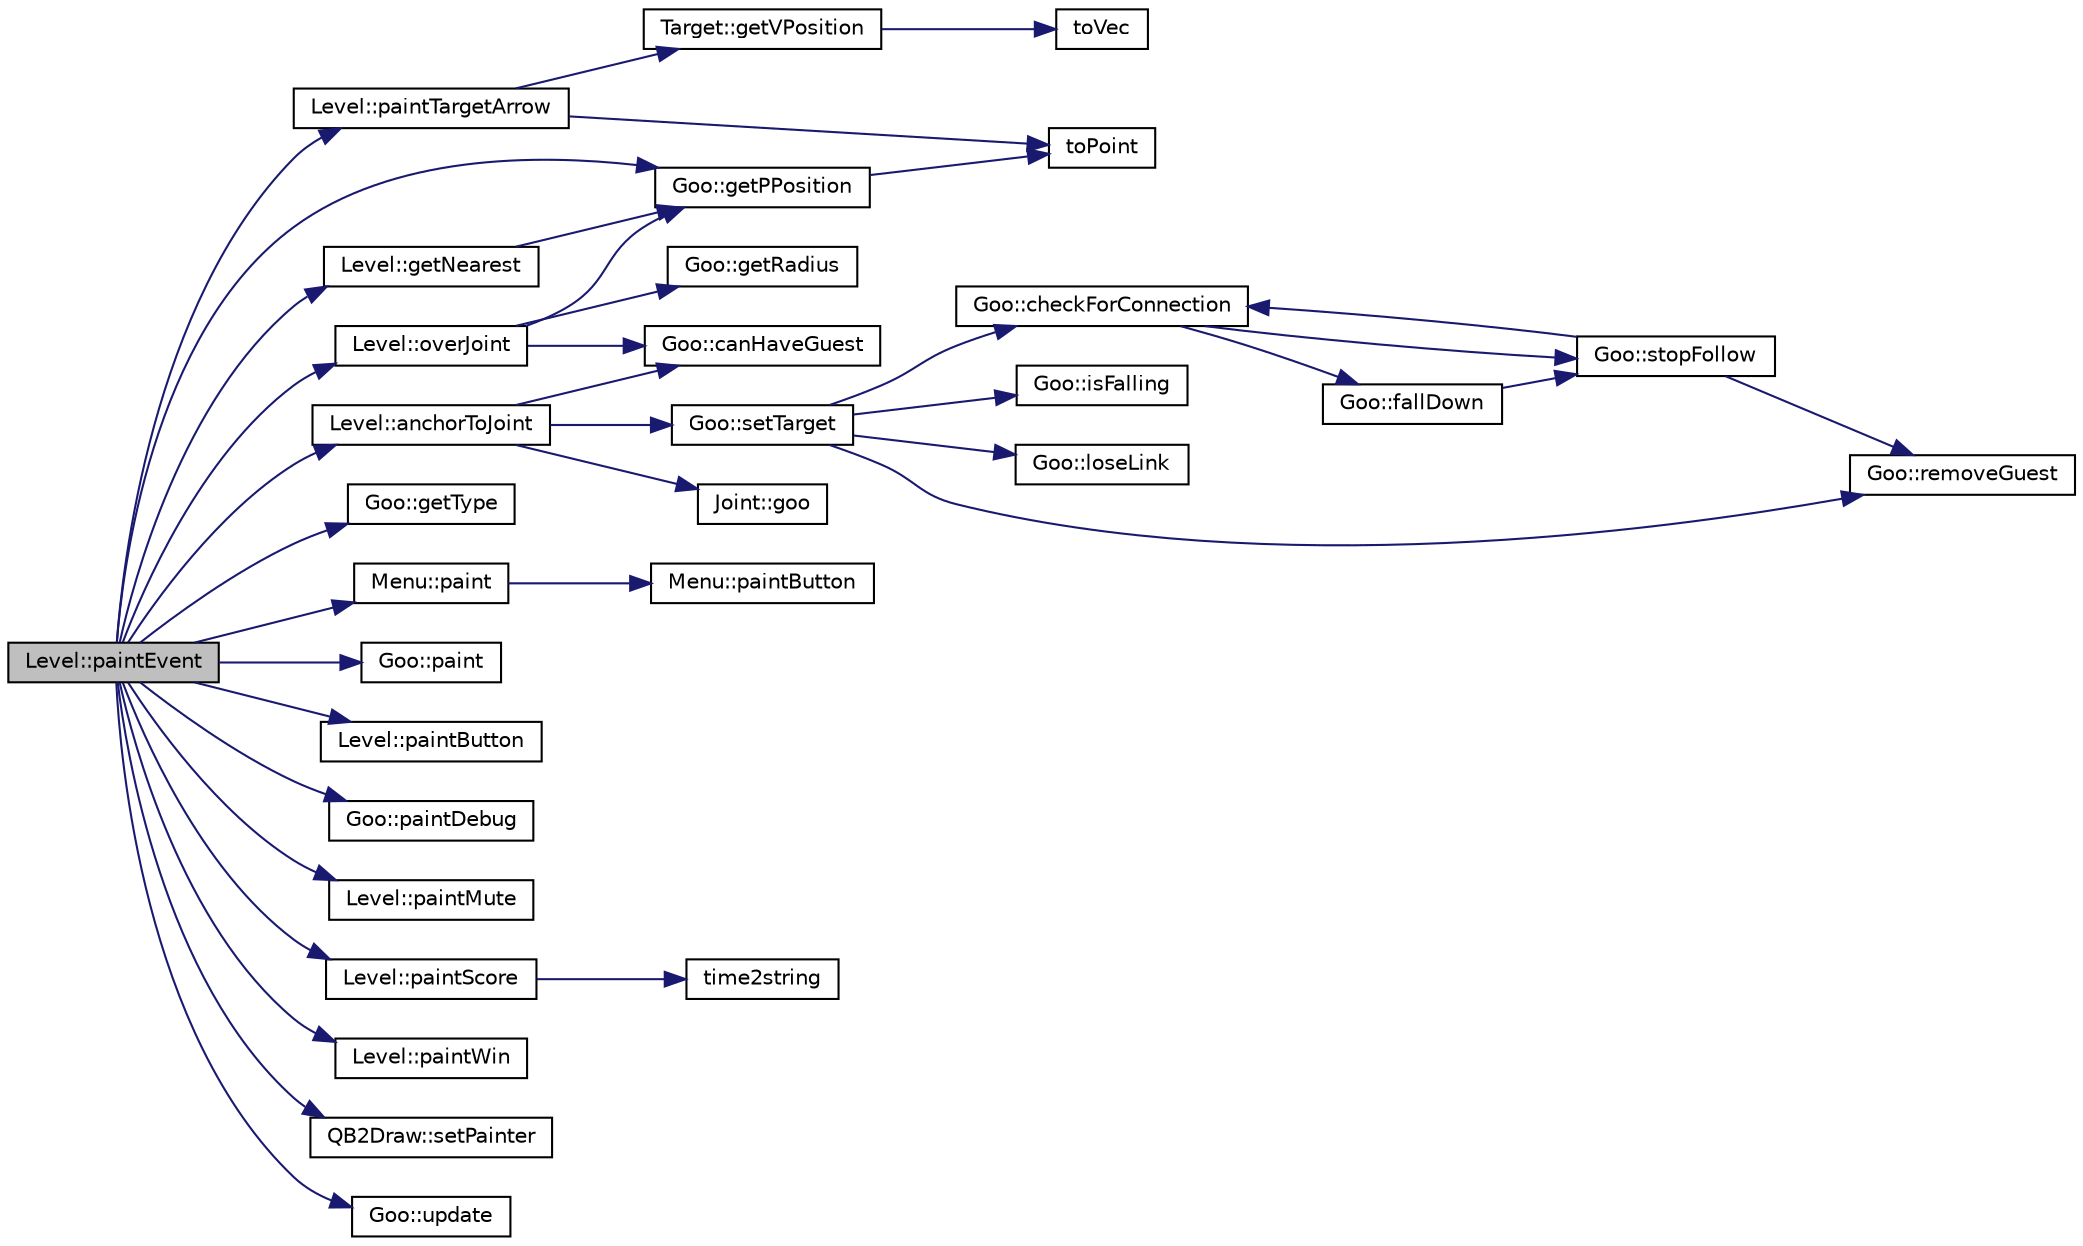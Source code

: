 digraph G
{
  edge [fontname="Helvetica",fontsize="10",labelfontname="Helvetica",labelfontsize="10"];
  node [fontname="Helvetica",fontsize="10",shape=record];
  rankdir="LR";
  Node1 [label="Level::paintEvent",height=0.2,width=0.4,color="black", fillcolor="grey75", style="filled" fontcolor="black"];
  Node1 -> Node2 [color="midnightblue",fontsize="10",style="solid",fontname="Helvetica"];
  Node2 [label="Level::anchorToJoint",height=0.2,width=0.4,color="black", fillcolor="white", style="filled",URL="$classLevel.html#a20f76bdfac82b0edaf51a4a5b8c57131"];
  Node2 -> Node3 [color="midnightblue",fontsize="10",style="solid",fontname="Helvetica"];
  Node3 [label="Goo::canHaveGuest",height=0.2,width=0.4,color="black", fillcolor="white", style="filled",URL="$classGoo.html#adffdee25f5a524db989cdbd9f4536857"];
  Node2 -> Node4 [color="midnightblue",fontsize="10",style="solid",fontname="Helvetica"];
  Node4 [label="Joint::goo",height=0.2,width=0.4,color="black", fillcolor="white", style="filled",URL="$classJoint.html#a416d1c81bc445d2d92c30111dca84505"];
  Node2 -> Node5 [color="midnightblue",fontsize="10",style="solid",fontname="Helvetica"];
  Node5 [label="Goo::setTarget",height=0.2,width=0.4,color="black", fillcolor="white", style="filled",URL="$classGoo.html#add721a1deb890d600e912c3060322d5a"];
  Node5 -> Node6 [color="midnightblue",fontsize="10",style="solid",fontname="Helvetica"];
  Node6 [label="Goo::checkForConnection",height=0.2,width=0.4,color="black", fillcolor="white", style="filled",URL="$classGoo.html#abfc4ee3aa7503c26f1bd4e2024f666e4"];
  Node6 -> Node7 [color="midnightblue",fontsize="10",style="solid",fontname="Helvetica"];
  Node7 [label="Goo::fallDown",height=0.2,width=0.4,color="black", fillcolor="white", style="filled",URL="$classGoo.html#aefb4ce872af2583c479f2b41d9b494ab"];
  Node7 -> Node8 [color="midnightblue",fontsize="10",style="solid",fontname="Helvetica"];
  Node8 [label="Goo::stopFollow",height=0.2,width=0.4,color="black", fillcolor="white", style="filled",URL="$classGoo.html#a83a93e67d95635456f9bf4bcfb1ccf32"];
  Node8 -> Node6 [color="midnightblue",fontsize="10",style="solid",fontname="Helvetica"];
  Node8 -> Node9 [color="midnightblue",fontsize="10",style="solid",fontname="Helvetica"];
  Node9 [label="Goo::removeGuest",height=0.2,width=0.4,color="black", fillcolor="white", style="filled",URL="$classGoo.html#a048114698e7a5f9912bfc09f19470264"];
  Node6 -> Node8 [color="midnightblue",fontsize="10",style="solid",fontname="Helvetica"];
  Node5 -> Node10 [color="midnightblue",fontsize="10",style="solid",fontname="Helvetica"];
  Node10 [label="Goo::isFalling",height=0.2,width=0.4,color="black", fillcolor="white", style="filled",URL="$classGoo.html#a53158659a709175d3ed4f93a62eced46"];
  Node5 -> Node11 [color="midnightblue",fontsize="10",style="solid",fontname="Helvetica"];
  Node11 [label="Goo::loseLink",height=0.2,width=0.4,color="black", fillcolor="white", style="filled",URL="$classGoo.html#a8dbb600f747f7e1bd4bc47629cbc9ec9"];
  Node5 -> Node9 [color="midnightblue",fontsize="10",style="solid",fontname="Helvetica"];
  Node1 -> Node12 [color="midnightblue",fontsize="10",style="solid",fontname="Helvetica"];
  Node12 [label="Level::getNearest",height=0.2,width=0.4,color="black", fillcolor="white", style="filled",URL="$classLevel.html#aca74107009f4e400228f604a33a7dceb"];
  Node12 -> Node13 [color="midnightblue",fontsize="10",style="solid",fontname="Helvetica"];
  Node13 [label="Goo::getPPosition",height=0.2,width=0.4,color="black", fillcolor="white", style="filled",URL="$classGoo.html#a7396488f837512c3e887f15fb82dcb8f"];
  Node13 -> Node14 [color="midnightblue",fontsize="10",style="solid",fontname="Helvetica"];
  Node14 [label="toPoint",height=0.2,width=0.4,color="black", fillcolor="white", style="filled",URL="$tools_8h.html#a94f703d943194650c89dfc581bab6b14",tooltip="Convert a b2Vec2 in a QPoint."];
  Node1 -> Node13 [color="midnightblue",fontsize="10",style="solid",fontname="Helvetica"];
  Node1 -> Node15 [color="midnightblue",fontsize="10",style="solid",fontname="Helvetica"];
  Node15 [label="Goo::getType",height=0.2,width=0.4,color="black", fillcolor="white", style="filled",URL="$classGoo.html#a8cac492322c2dad97fe6cbb5aedac425"];
  Node1 -> Node16 [color="midnightblue",fontsize="10",style="solid",fontname="Helvetica"];
  Node16 [label="Level::overJoint",height=0.2,width=0.4,color="black", fillcolor="white", style="filled",URL="$classLevel.html#a4b6b70d2128a700906103c5b5c415f9e"];
  Node16 -> Node3 [color="midnightblue",fontsize="10",style="solid",fontname="Helvetica"];
  Node16 -> Node13 [color="midnightblue",fontsize="10",style="solid",fontname="Helvetica"];
  Node16 -> Node17 [color="midnightblue",fontsize="10",style="solid",fontname="Helvetica"];
  Node17 [label="Goo::getRadius",height=0.2,width=0.4,color="black", fillcolor="white", style="filled",URL="$classGoo.html#ad0a35947fd97bfef88a7dc9b340536e0"];
  Node1 -> Node18 [color="midnightblue",fontsize="10",style="solid",fontname="Helvetica"];
  Node18 [label="Menu::paint",height=0.2,width=0.4,color="black", fillcolor="white", style="filled",URL="$classMenu.html#a8231752f24c26788f51dfa86e18800a4"];
  Node18 -> Node19 [color="midnightblue",fontsize="10",style="solid",fontname="Helvetica"];
  Node19 [label="Menu::paintButton",height=0.2,width=0.4,color="black", fillcolor="white", style="filled",URL="$classMenu.html#a1b5ef374a7186fcaffe03124e7918675"];
  Node1 -> Node20 [color="midnightblue",fontsize="10",style="solid",fontname="Helvetica"];
  Node20 [label="Goo::paint",height=0.2,width=0.4,color="black", fillcolor="white", style="filled",URL="$classGoo.html#abe23b0dfb59c19ea022d8544d9a1a28d"];
  Node1 -> Node21 [color="midnightblue",fontsize="10",style="solid",fontname="Helvetica"];
  Node21 [label="Level::paintButton",height=0.2,width=0.4,color="black", fillcolor="white", style="filled",URL="$classLevel.html#a45b69bd698f91d77ddd8c0a3fa65757b"];
  Node1 -> Node22 [color="midnightblue",fontsize="10",style="solid",fontname="Helvetica"];
  Node22 [label="Goo::paintDebug",height=0.2,width=0.4,color="black", fillcolor="white", style="filled",URL="$classGoo.html#a920ed98814c678fcd7d40056817c3418"];
  Node1 -> Node23 [color="midnightblue",fontsize="10",style="solid",fontname="Helvetica"];
  Node23 [label="Level::paintMute",height=0.2,width=0.4,color="black", fillcolor="white", style="filled",URL="$classLevel.html#a9b50455f694449e0301ad588012ce439"];
  Node1 -> Node24 [color="midnightblue",fontsize="10",style="solid",fontname="Helvetica"];
  Node24 [label="Level::paintScore",height=0.2,width=0.4,color="black", fillcolor="white", style="filled",URL="$classLevel.html#a4c8655478d25d0383071f0153cfe0866"];
  Node24 -> Node25 [color="midnightblue",fontsize="10",style="solid",fontname="Helvetica"];
  Node25 [label="time2string",height=0.2,width=0.4,color="black", fillcolor="white", style="filled",URL="$tools_8cpp.html#ab7835dfd504a7858e48c62bc4f133afe"];
  Node1 -> Node26 [color="midnightblue",fontsize="10",style="solid",fontname="Helvetica"];
  Node26 [label="Level::paintTargetArrow",height=0.2,width=0.4,color="black", fillcolor="white", style="filled",URL="$classLevel.html#a7a1c674b0d37983af6cc463e4b3e9c52"];
  Node26 -> Node27 [color="midnightblue",fontsize="10",style="solid",fontname="Helvetica"];
  Node27 [label="Target::getVPosition",height=0.2,width=0.4,color="black", fillcolor="white", style="filled",URL="$classTarget.html#a90bf685883822cfc1a74e677eb793157"];
  Node27 -> Node28 [color="midnightblue",fontsize="10",style="solid",fontname="Helvetica"];
  Node28 [label="toVec",height=0.2,width=0.4,color="black", fillcolor="white", style="filled",URL="$tools_8h.html#a8dfdc7a5f23df015bdc2dd317531c528",tooltip="Convert a QPoint in a b2Vec2."];
  Node26 -> Node14 [color="midnightblue",fontsize="10",style="solid",fontname="Helvetica"];
  Node1 -> Node29 [color="midnightblue",fontsize="10",style="solid",fontname="Helvetica"];
  Node29 [label="Level::paintWin",height=0.2,width=0.4,color="black", fillcolor="white", style="filled",URL="$classLevel.html#a46bfc6eba32c48ed88463c11ffcdac13"];
  Node1 -> Node30 [color="midnightblue",fontsize="10",style="solid",fontname="Helvetica"];
  Node30 [label="QB2Draw::setPainter",height=0.2,width=0.4,color="black", fillcolor="white", style="filled",URL="$classQB2Draw.html#aefc9c623bee67aae04647f3af527801d"];
  Node1 -> Node31 [color="midnightblue",fontsize="10",style="solid",fontname="Helvetica"];
  Node31 [label="Goo::update",height=0.2,width=0.4,color="black", fillcolor="white", style="filled",URL="$classGoo.html#ae8fdb62bdf254355b9dca2ef01f621d9"];
}
